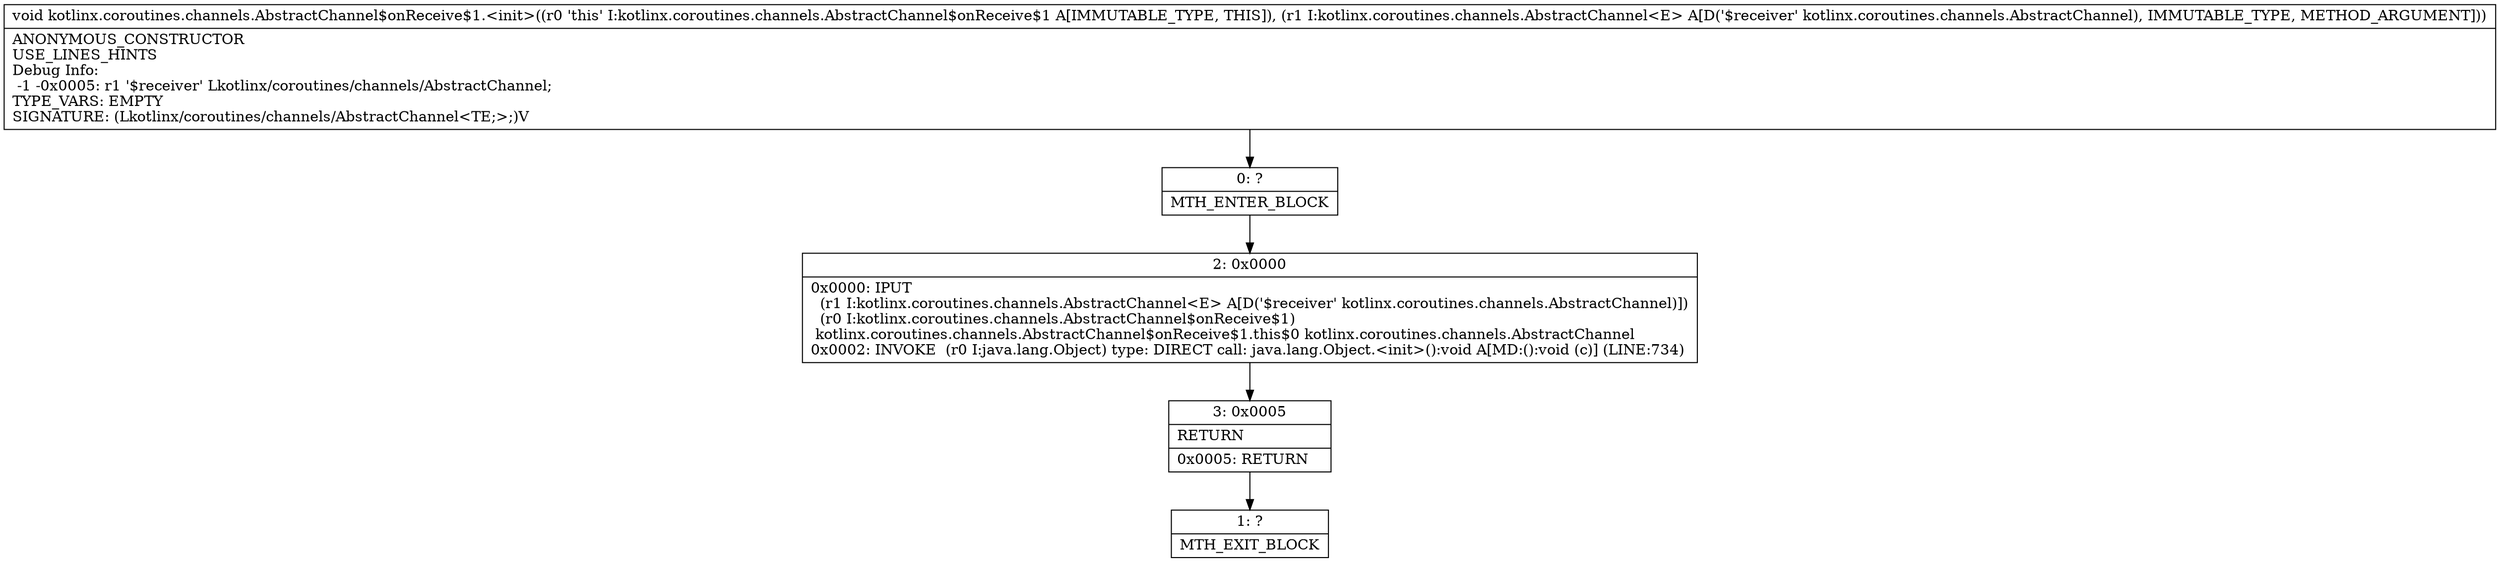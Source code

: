 digraph "CFG forkotlinx.coroutines.channels.AbstractChannel$onReceive$1.\<init\>(Lkotlinx\/coroutines\/channels\/AbstractChannel;)V" {
Node_0 [shape=record,label="{0\:\ ?|MTH_ENTER_BLOCK\l}"];
Node_2 [shape=record,label="{2\:\ 0x0000|0x0000: IPUT  \l  (r1 I:kotlinx.coroutines.channels.AbstractChannel\<E\> A[D('$receiver' kotlinx.coroutines.channels.AbstractChannel)])\l  (r0 I:kotlinx.coroutines.channels.AbstractChannel$onReceive$1)\l kotlinx.coroutines.channels.AbstractChannel$onReceive$1.this$0 kotlinx.coroutines.channels.AbstractChannel \l0x0002: INVOKE  (r0 I:java.lang.Object) type: DIRECT call: java.lang.Object.\<init\>():void A[MD:():void (c)] (LINE:734)\l}"];
Node_3 [shape=record,label="{3\:\ 0x0005|RETURN\l|0x0005: RETURN   \l}"];
Node_1 [shape=record,label="{1\:\ ?|MTH_EXIT_BLOCK\l}"];
MethodNode[shape=record,label="{void kotlinx.coroutines.channels.AbstractChannel$onReceive$1.\<init\>((r0 'this' I:kotlinx.coroutines.channels.AbstractChannel$onReceive$1 A[IMMUTABLE_TYPE, THIS]), (r1 I:kotlinx.coroutines.channels.AbstractChannel\<E\> A[D('$receiver' kotlinx.coroutines.channels.AbstractChannel), IMMUTABLE_TYPE, METHOD_ARGUMENT]))  | ANONYMOUS_CONSTRUCTOR\lUSE_LINES_HINTS\lDebug Info:\l  \-1 \-0x0005: r1 '$receiver' Lkotlinx\/coroutines\/channels\/AbstractChannel;\lTYPE_VARS: EMPTY\lSIGNATURE: (Lkotlinx\/coroutines\/channels\/AbstractChannel\<TE;\>;)V\l}"];
MethodNode -> Node_0;Node_0 -> Node_2;
Node_2 -> Node_3;
Node_3 -> Node_1;
}

